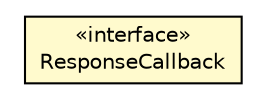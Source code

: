 #!/usr/local/bin/dot
#
# Class diagram 
# Generated by UMLGraph version R5_6-24-gf6e263 (http://www.umlgraph.org/)
#

digraph G {
	edge [fontname="Helvetica",fontsize=10,labelfontname="Helvetica",labelfontsize=10];
	node [fontname="Helvetica",fontsize=10,shape=plaintext];
	nodesep=0.25;
	ranksep=0.5;
	// io.reinert.requestor.core.callback.ResponseCallback
	c65315 [label=<<table title="io.reinert.requestor.core.callback.ResponseCallback" border="0" cellborder="1" cellspacing="0" cellpadding="2" port="p" bgcolor="lemonChiffon" href="./ResponseCallback.html">
		<tr><td><table border="0" cellspacing="0" cellpadding="1">
<tr><td align="center" balign="center"> &#171;interface&#187; </td></tr>
<tr><td align="center" balign="center"> ResponseCallback </td></tr>
		</table></td></tr>
		</table>>, URL="./ResponseCallback.html", fontname="Helvetica", fontcolor="black", fontsize=10.0];
}

